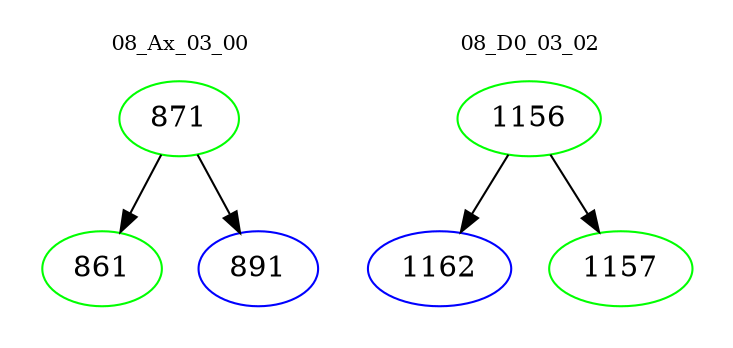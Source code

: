 digraph{
subgraph cluster_0 {
color = white
label = "08_Ax_03_00";
fontsize=10;
T0_871 [label="871", color="green"]
T0_871 -> T0_861 [color="black"]
T0_861 [label="861", color="green"]
T0_871 -> T0_891 [color="black"]
T0_891 [label="891", color="blue"]
}
subgraph cluster_1 {
color = white
label = "08_D0_03_02";
fontsize=10;
T1_1156 [label="1156", color="green"]
T1_1156 -> T1_1162 [color="black"]
T1_1162 [label="1162", color="blue"]
T1_1156 -> T1_1157 [color="black"]
T1_1157 [label="1157", color="green"]
}
}
